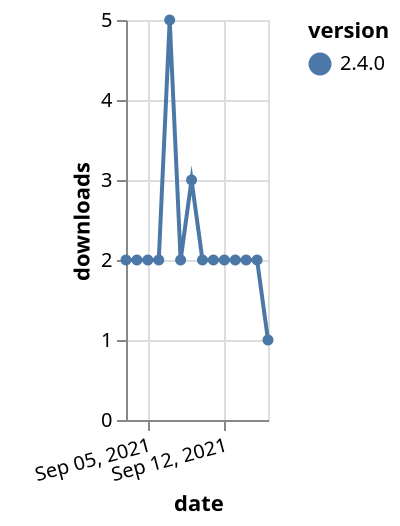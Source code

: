 {"$schema": "https://vega.github.io/schema/vega-lite/v5.json", "description": "A simple bar chart with embedded data.", "data": {"values": [{"date": "2021-09-03", "total": 2040, "delta": 2, "version": "2.4.0"}, {"date": "2021-09-04", "total": 2042, "delta": 2, "version": "2.4.0"}, {"date": "2021-09-05", "total": 2044, "delta": 2, "version": "2.4.0"}, {"date": "2021-09-06", "total": 2046, "delta": 2, "version": "2.4.0"}, {"date": "2021-09-07", "total": 2051, "delta": 5, "version": "2.4.0"}, {"date": "2021-09-08", "total": 2053, "delta": 2, "version": "2.4.0"}, {"date": "2021-09-09", "total": 2056, "delta": 3, "version": "2.4.0"}, {"date": "2021-09-10", "total": 2058, "delta": 2, "version": "2.4.0"}, {"date": "2021-09-11", "total": 2060, "delta": 2, "version": "2.4.0"}, {"date": "2021-09-12", "total": 2062, "delta": 2, "version": "2.4.0"}, {"date": "2021-09-13", "total": 2064, "delta": 2, "version": "2.4.0"}, {"date": "2021-09-14", "total": 2066, "delta": 2, "version": "2.4.0"}, {"date": "2021-09-15", "total": 2068, "delta": 2, "version": "2.4.0"}, {"date": "2021-09-16", "total": 2069, "delta": 1, "version": "2.4.0"}]}, "width": "container", "mark": {"type": "line", "point": {"filled": true}}, "encoding": {"x": {"field": "date", "type": "temporal", "timeUnit": "yearmonthdate", "title": "date", "axis": {"labelAngle": -15}}, "y": {"field": "delta", "type": "quantitative", "title": "downloads"}, "color": {"field": "version", "type": "nominal"}, "tooltip": {"field": "delta"}}}